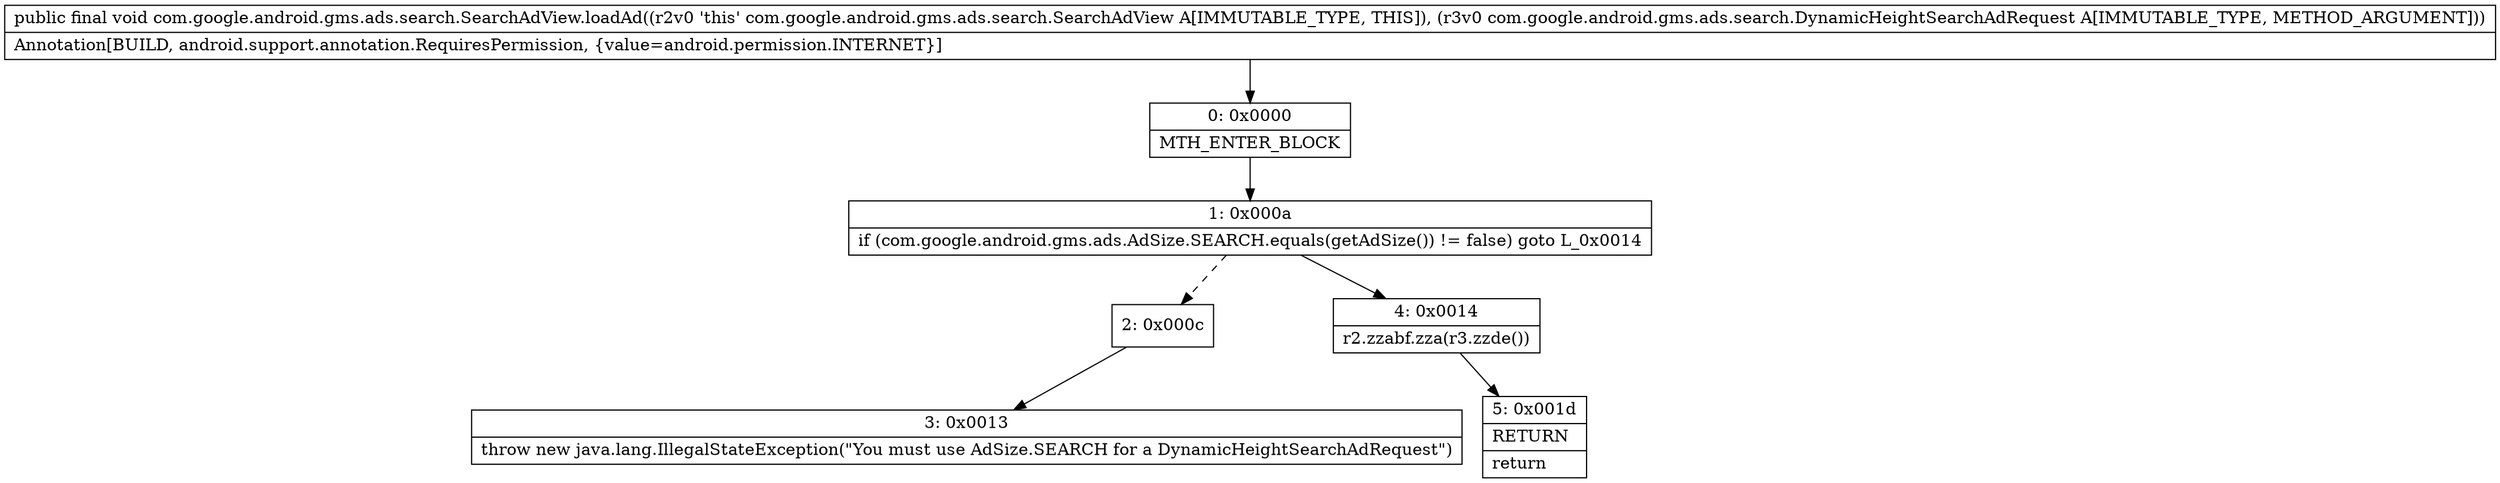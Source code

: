 digraph "CFG forcom.google.android.gms.ads.search.SearchAdView.loadAd(Lcom\/google\/android\/gms\/ads\/search\/DynamicHeightSearchAdRequest;)V" {
Node_0 [shape=record,label="{0\:\ 0x0000|MTH_ENTER_BLOCK\l}"];
Node_1 [shape=record,label="{1\:\ 0x000a|if (com.google.android.gms.ads.AdSize.SEARCH.equals(getAdSize()) != false) goto L_0x0014\l}"];
Node_2 [shape=record,label="{2\:\ 0x000c}"];
Node_3 [shape=record,label="{3\:\ 0x0013|throw new java.lang.IllegalStateException(\"You must use AdSize.SEARCH for a DynamicHeightSearchAdRequest\")\l}"];
Node_4 [shape=record,label="{4\:\ 0x0014|r2.zzabf.zza(r3.zzde())\l}"];
Node_5 [shape=record,label="{5\:\ 0x001d|RETURN\l|return\l}"];
MethodNode[shape=record,label="{public final void com.google.android.gms.ads.search.SearchAdView.loadAd((r2v0 'this' com.google.android.gms.ads.search.SearchAdView A[IMMUTABLE_TYPE, THIS]), (r3v0 com.google.android.gms.ads.search.DynamicHeightSearchAdRequest A[IMMUTABLE_TYPE, METHOD_ARGUMENT]))  | Annotation[BUILD, android.support.annotation.RequiresPermission, \{value=android.permission.INTERNET\}]\l}"];
MethodNode -> Node_0;
Node_0 -> Node_1;
Node_1 -> Node_2[style=dashed];
Node_1 -> Node_4;
Node_2 -> Node_3;
Node_4 -> Node_5;
}

